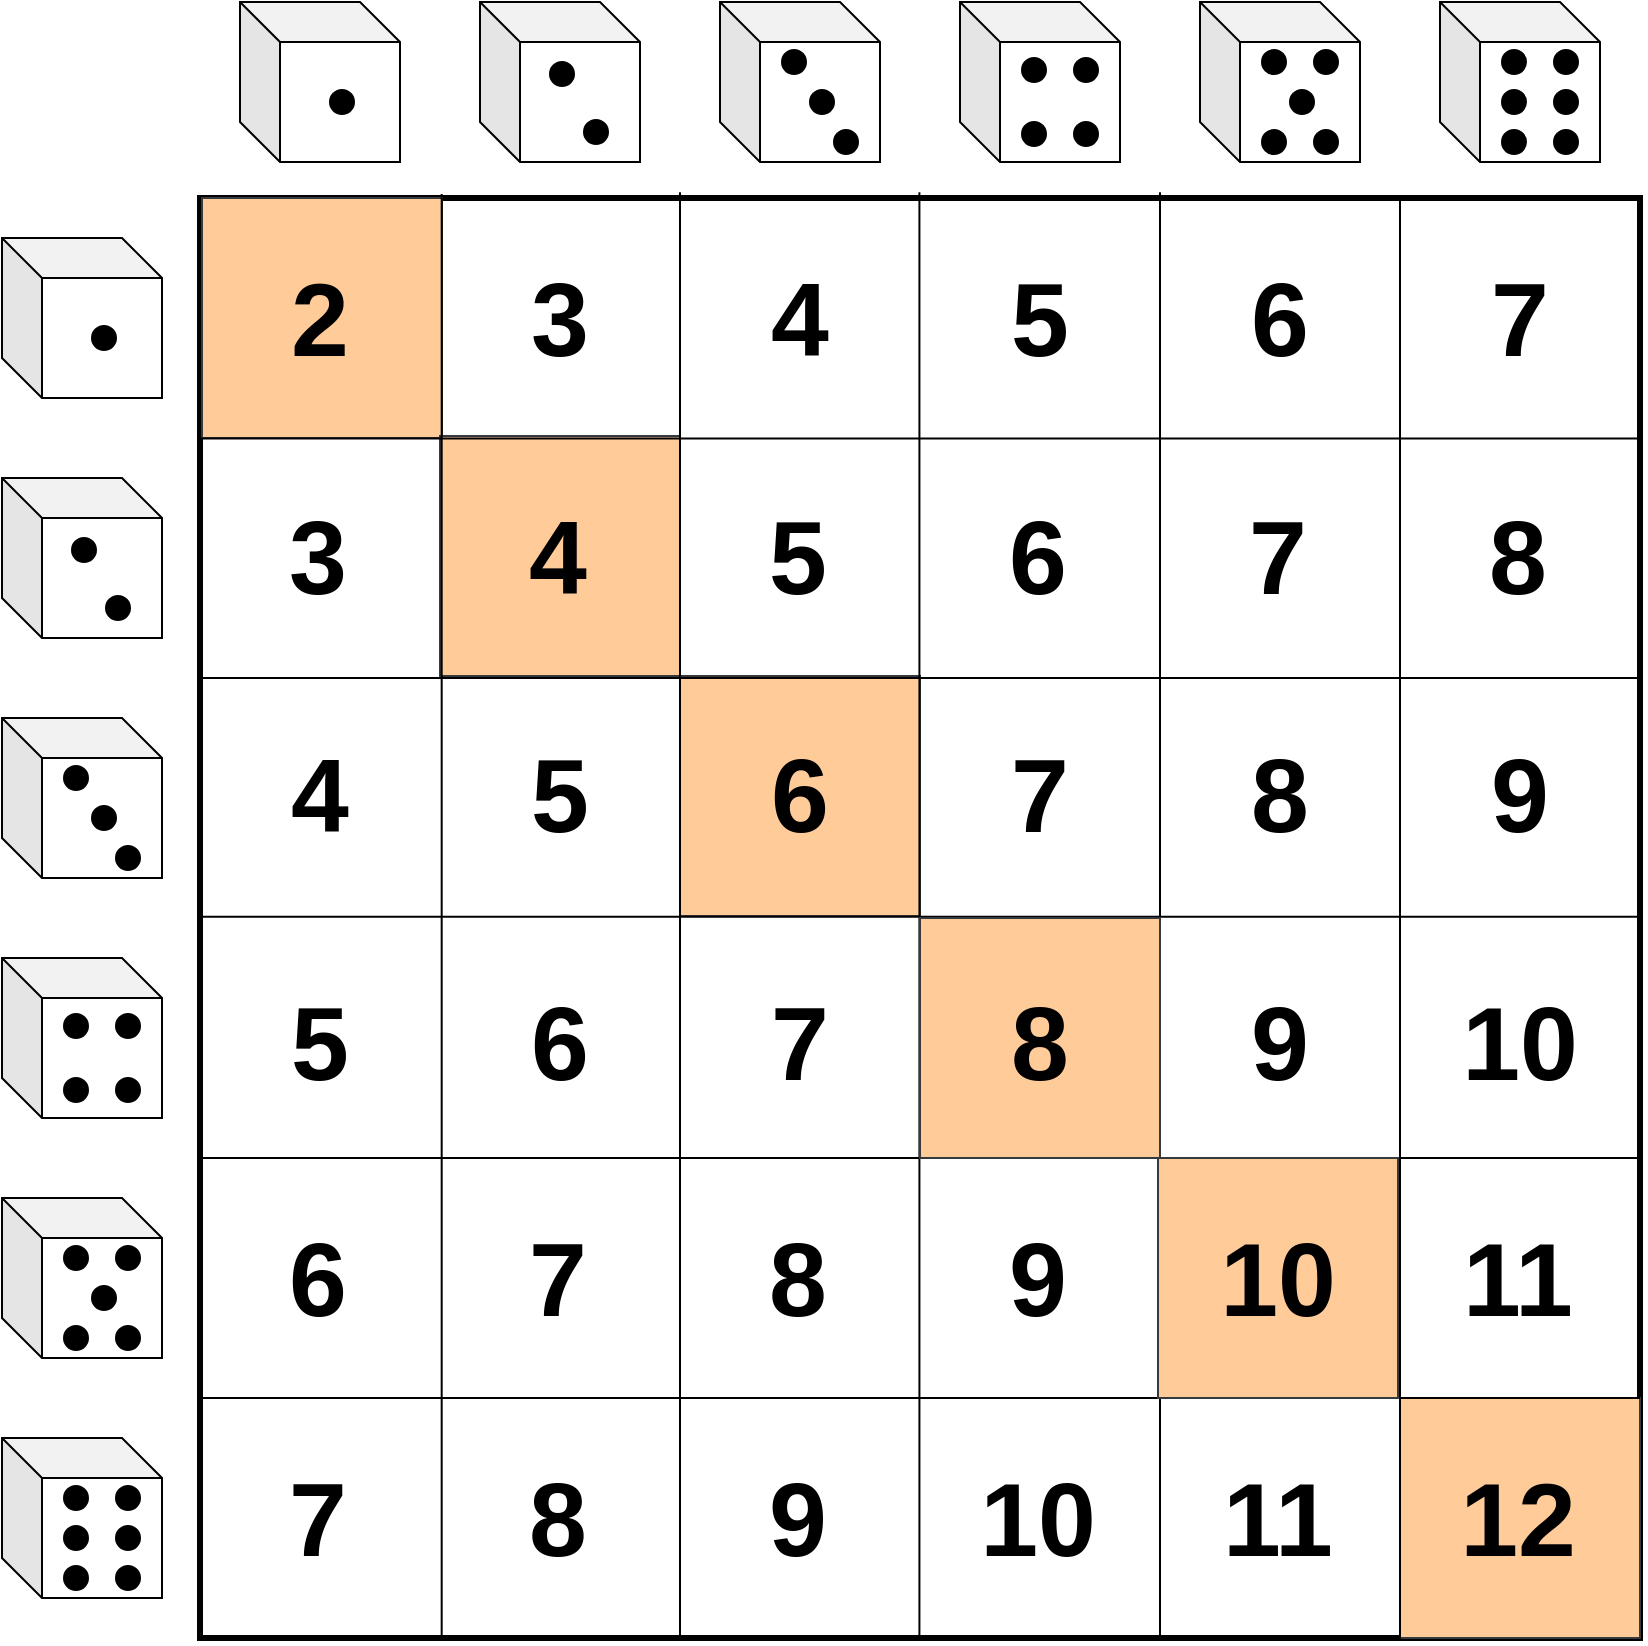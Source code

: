 <mxfile version="20.3.0" type="device"><diagram id="nzY0l4XhutitYrdI-aeB" name="Page-1"><mxGraphModel dx="1102" dy="1953" grid="1" gridSize="10" guides="1" tooltips="1" connect="1" arrows="1" fold="1" page="1" pageScale="1" pageWidth="850" pageHeight="1100" math="0" shadow="0"><root><mxCell id="0"/><mxCell id="1" parent="0"/><mxCell id="rPhflkrIZMrzXMRbL3An-1" value="" style="rounded=0;whiteSpace=wrap;html=1;strokeWidth=3;" parent="1" vertex="1"><mxGeometry x="120" y="120" width="720" height="720" as="geometry"/></mxCell><mxCell id="fOK0vpeSv_3poe_XGFyb-1" value="" style="rounded=0;whiteSpace=wrap;html=1;fontSize=52;fillColor=#ffcc99;strokeColor=#36393d;" parent="1" vertex="1"><mxGeometry x="121" y="120" width="120" height="120" as="geometry"/></mxCell><mxCell id="fOK0vpeSv_3poe_XGFyb-2" value="" style="rounded=0;whiteSpace=wrap;html=1;fontSize=52;fillColor=#ffcc99;strokeColor=#36393d;" parent="1" vertex="1"><mxGeometry x="240" y="239" width="120" height="120" as="geometry"/></mxCell><mxCell id="fOK0vpeSv_3poe_XGFyb-6" value="" style="rounded=0;whiteSpace=wrap;html=1;fontSize=52;fillColor=#ffcc99;strokeColor=#36393d;" parent="1" vertex="1"><mxGeometry x="720" y="720" width="120" height="120" as="geometry"/></mxCell><mxCell id="fOK0vpeSv_3poe_XGFyb-3" value="" style="rounded=0;whiteSpace=wrap;html=1;fontSize=52;fillColor=#ffcc99;strokeColor=#36393d;" parent="1" vertex="1"><mxGeometry x="360" y="359" width="120" height="120" as="geometry"/></mxCell><mxCell id="rPhflkrIZMrzXMRbL3An-28" value="" style="shape=cube;whiteSpace=wrap;html=1;boundedLbl=1;backgroundOutline=1;darkOpacity=0.05;darkOpacity2=0.1;size=20;rotation=0;" parent="1" vertex="1"><mxGeometry x="21" y="740" width="80" height="80" as="geometry"/></mxCell><mxCell id="rPhflkrIZMrzXMRbL3An-29" value="" style="ellipse;whiteSpace=wrap;html=1;aspect=fixed;fillColor=#000000;" parent="1" vertex="1"><mxGeometry x="52" y="764" width="12" height="12" as="geometry"/></mxCell><mxCell id="rPhflkrIZMrzXMRbL3An-30" value="" style="ellipse;whiteSpace=wrap;html=1;aspect=fixed;fillColor=#000000;" parent="1" vertex="1"><mxGeometry x="52" y="784" width="12" height="12" as="geometry"/></mxCell><mxCell id="rPhflkrIZMrzXMRbL3An-31" value="" style="ellipse;whiteSpace=wrap;html=1;aspect=fixed;fillColor=#000000;" parent="1" vertex="1"><mxGeometry x="52" y="804" width="12" height="12" as="geometry"/></mxCell><mxCell id="rPhflkrIZMrzXMRbL3An-33" value="" style="ellipse;whiteSpace=wrap;html=1;aspect=fixed;fillColor=#000000;" parent="1" vertex="1"><mxGeometry x="78" y="764" width="12" height="12" as="geometry"/></mxCell><mxCell id="rPhflkrIZMrzXMRbL3An-34" value="" style="ellipse;whiteSpace=wrap;html=1;aspect=fixed;fillColor=#000000;" parent="1" vertex="1"><mxGeometry x="78" y="784" width="12" height="12" as="geometry"/></mxCell><mxCell id="rPhflkrIZMrzXMRbL3An-35" value="" style="ellipse;whiteSpace=wrap;html=1;aspect=fixed;fillColor=#000000;" parent="1" vertex="1"><mxGeometry x="78" y="804" width="12" height="12" as="geometry"/></mxCell><mxCell id="rPhflkrIZMrzXMRbL3An-36" value="" style="shape=cube;whiteSpace=wrap;html=1;boundedLbl=1;backgroundOutline=1;darkOpacity=0.05;darkOpacity2=0.1;size=20;rotation=0;" parent="1" vertex="1"><mxGeometry x="21" y="620" width="80" height="80" as="geometry"/></mxCell><mxCell id="rPhflkrIZMrzXMRbL3An-37" value="" style="ellipse;whiteSpace=wrap;html=1;aspect=fixed;fillColor=#000000;" parent="1" vertex="1"><mxGeometry x="52" y="644" width="12" height="12" as="geometry"/></mxCell><mxCell id="rPhflkrIZMrzXMRbL3An-39" value="" style="ellipse;whiteSpace=wrap;html=1;aspect=fixed;fillColor=#000000;" parent="1" vertex="1"><mxGeometry x="52" y="684" width="12" height="12" as="geometry"/></mxCell><mxCell id="rPhflkrIZMrzXMRbL3An-40" value="" style="ellipse;whiteSpace=wrap;html=1;aspect=fixed;fillColor=#000000;" parent="1" vertex="1"><mxGeometry x="78" y="644" width="12" height="12" as="geometry"/></mxCell><mxCell id="rPhflkrIZMrzXMRbL3An-41" value="" style="ellipse;whiteSpace=wrap;html=1;aspect=fixed;fillColor=#000000;" parent="1" vertex="1"><mxGeometry x="66" y="664" width="12" height="12" as="geometry"/></mxCell><mxCell id="rPhflkrIZMrzXMRbL3An-42" value="" style="ellipse;whiteSpace=wrap;html=1;aspect=fixed;fillColor=#000000;" parent="1" vertex="1"><mxGeometry x="78" y="684" width="12" height="12" as="geometry"/></mxCell><mxCell id="rPhflkrIZMrzXMRbL3An-49" value="" style="shape=cube;whiteSpace=wrap;html=1;boundedLbl=1;backgroundOutline=1;darkOpacity=0.05;darkOpacity2=0.1;size=20;rotation=0;" parent="1" vertex="1"><mxGeometry x="21" y="500" width="80" height="80" as="geometry"/></mxCell><mxCell id="rPhflkrIZMrzXMRbL3An-50" value="" style="ellipse;whiteSpace=wrap;html=1;aspect=fixed;fillColor=#000000;" parent="1" vertex="1"><mxGeometry x="52" y="528" width="12" height="12" as="geometry"/></mxCell><mxCell id="rPhflkrIZMrzXMRbL3An-51" value="" style="ellipse;whiteSpace=wrap;html=1;aspect=fixed;fillColor=#000000;" parent="1" vertex="1"><mxGeometry x="52" y="560" width="12" height="12" as="geometry"/></mxCell><mxCell id="rPhflkrIZMrzXMRbL3An-52" value="" style="ellipse;whiteSpace=wrap;html=1;aspect=fixed;fillColor=#000000;" parent="1" vertex="1"><mxGeometry x="78" y="528" width="12" height="12" as="geometry"/></mxCell><mxCell id="rPhflkrIZMrzXMRbL3An-54" value="" style="ellipse;whiteSpace=wrap;html=1;aspect=fixed;fillColor=#000000;" parent="1" vertex="1"><mxGeometry x="78" y="560" width="12" height="12" as="geometry"/></mxCell><mxCell id="rPhflkrIZMrzXMRbL3An-56" value="" style="endArrow=none;html=1;rounded=0;exitX=0;exitY=0.167;exitDx=0;exitDy=0;exitPerimeter=0;entryX=1.002;entryY=0.167;entryDx=0;entryDy=0;entryPerimeter=0;" parent="1" source="rPhflkrIZMrzXMRbL3An-1" target="rPhflkrIZMrzXMRbL3An-1" edge="1"><mxGeometry width="50" height="50" relative="1" as="geometry"><mxPoint x="210" y="380" as="sourcePoint"/><mxPoint x="260" y="330" as="targetPoint"/></mxGeometry></mxCell><mxCell id="rPhflkrIZMrzXMRbL3An-57" value="" style="endArrow=none;html=1;rounded=0;exitX=0;exitY=0.167;exitDx=0;exitDy=0;exitPerimeter=0;entryX=1.002;entryY=0.167;entryDx=0;entryDy=0;entryPerimeter=0;" parent="1" edge="1"><mxGeometry width="50" height="50" relative="1" as="geometry"><mxPoint x="119.28" y="360.0" as="sourcePoint"/><mxPoint x="840.72" y="360.0" as="targetPoint"/></mxGeometry></mxCell><mxCell id="rPhflkrIZMrzXMRbL3An-58" value="" style="endArrow=none;html=1;rounded=0;exitX=0;exitY=0.167;exitDx=0;exitDy=0;exitPerimeter=0;entryX=1.002;entryY=0.167;entryDx=0;entryDy=0;entryPerimeter=0;" parent="1" edge="1"><mxGeometry width="50" height="50" relative="1" as="geometry"><mxPoint x="120.0" y="479.41" as="sourcePoint"/><mxPoint x="841.44" y="479.41" as="targetPoint"/></mxGeometry></mxCell><mxCell id="rPhflkrIZMrzXMRbL3An-59" value="" style="endArrow=none;html=1;rounded=0;exitX=0;exitY=0.167;exitDx=0;exitDy=0;exitPerimeter=0;entryX=1.002;entryY=0.167;entryDx=0;entryDy=0;entryPerimeter=0;" parent="1" edge="1"><mxGeometry width="50" height="50" relative="1" as="geometry"><mxPoint x="120.0" y="600.0" as="sourcePoint"/><mxPoint x="841.44" y="600.0" as="targetPoint"/></mxGeometry></mxCell><mxCell id="rPhflkrIZMrzXMRbL3An-60" value="" style="endArrow=none;html=1;rounded=0;exitX=0;exitY=0.167;exitDx=0;exitDy=0;exitPerimeter=0;entryX=1.002;entryY=0.167;entryDx=0;entryDy=0;entryPerimeter=0;" parent="1" edge="1"><mxGeometry width="50" height="50" relative="1" as="geometry"><mxPoint x="118.56" y="720.0" as="sourcePoint"/><mxPoint x="840.0" y="720.0" as="targetPoint"/></mxGeometry></mxCell><mxCell id="rPhflkrIZMrzXMRbL3An-61" value="" style="endArrow=none;html=1;rounded=0;exitX=0.172;exitY=0;exitDx=0;exitDy=0;exitPerimeter=0;entryX=0.172;entryY=1.004;entryDx=0;entryDy=0;entryPerimeter=0;" parent="1" edge="1"><mxGeometry width="50" height="50" relative="1" as="geometry"><mxPoint x="240.84" y="118.0" as="sourcePoint"/><mxPoint x="240.84" y="840.88" as="targetPoint"/></mxGeometry></mxCell><mxCell id="rPhflkrIZMrzXMRbL3An-62" value="" style="endArrow=none;html=1;rounded=0;exitX=0.172;exitY=0;exitDx=0;exitDy=0;exitPerimeter=0;entryX=0.172;entryY=1.004;entryDx=0;entryDy=0;entryPerimeter=0;" parent="1" edge="1"><mxGeometry width="50" height="50" relative="1" as="geometry"><mxPoint x="360.0" y="117.12" as="sourcePoint"/><mxPoint x="360.0" y="840.0" as="targetPoint"/></mxGeometry></mxCell><mxCell id="rPhflkrIZMrzXMRbL3An-63" value="" style="endArrow=none;html=1;rounded=0;exitX=0.172;exitY=0;exitDx=0;exitDy=0;exitPerimeter=0;entryX=0.172;entryY=1.004;entryDx=0;entryDy=0;entryPerimeter=0;" parent="1" edge="1"><mxGeometry width="50" height="50" relative="1" as="geometry"><mxPoint x="479.71" y="117.12" as="sourcePoint"/><mxPoint x="479.71" y="840.0" as="targetPoint"/></mxGeometry></mxCell><mxCell id="rPhflkrIZMrzXMRbL3An-64" value="" style="endArrow=none;html=1;rounded=0;exitX=0.172;exitY=0;exitDx=0;exitDy=0;exitPerimeter=0;entryX=0.172;entryY=1.004;entryDx=0;entryDy=0;entryPerimeter=0;" parent="1" edge="1"><mxGeometry width="50" height="50" relative="1" as="geometry"><mxPoint x="600.0" y="117.12" as="sourcePoint"/><mxPoint x="600.0" y="840.0" as="targetPoint"/></mxGeometry></mxCell><mxCell id="rPhflkrIZMrzXMRbL3An-65" value="" style="endArrow=none;html=1;rounded=0;exitX=0.172;exitY=0;exitDx=0;exitDy=0;exitPerimeter=0;entryX=0.172;entryY=1.004;entryDx=0;entryDy=0;entryPerimeter=0;" parent="1" edge="1"><mxGeometry width="50" height="50" relative="1" as="geometry"><mxPoint x="720" y="118.56" as="sourcePoint"/><mxPoint x="720" y="841.44" as="targetPoint"/></mxGeometry></mxCell><mxCell id="rPhflkrIZMrzXMRbL3An-72" value="" style="shape=cube;whiteSpace=wrap;html=1;boundedLbl=1;backgroundOutline=1;darkOpacity=0.05;darkOpacity2=0.1;size=20;rotation=0;" parent="1" vertex="1"><mxGeometry x="21" y="380" width="80" height="80" as="geometry"/></mxCell><mxCell id="rPhflkrIZMrzXMRbL3An-73" value="" style="ellipse;whiteSpace=wrap;html=1;aspect=fixed;fillColor=#000000;" parent="1" vertex="1"><mxGeometry x="52" y="404" width="12" height="12" as="geometry"/></mxCell><mxCell id="rPhflkrIZMrzXMRbL3An-76" value="" style="ellipse;whiteSpace=wrap;html=1;aspect=fixed;fillColor=#000000;" parent="1" vertex="1"><mxGeometry x="66" y="424" width="12" height="12" as="geometry"/></mxCell><mxCell id="rPhflkrIZMrzXMRbL3An-77" value="" style="ellipse;whiteSpace=wrap;html=1;aspect=fixed;fillColor=#000000;" parent="1" vertex="1"><mxGeometry x="78" y="444" width="12" height="12" as="geometry"/></mxCell><mxCell id="rPhflkrIZMrzXMRbL3An-78" value="" style="shape=cube;whiteSpace=wrap;html=1;boundedLbl=1;backgroundOutline=1;darkOpacity=0.05;darkOpacity2=0.1;size=20;rotation=0;" parent="1" vertex="1"><mxGeometry x="21" y="260" width="80" height="80" as="geometry"/></mxCell><mxCell id="rPhflkrIZMrzXMRbL3An-79" value="" style="ellipse;whiteSpace=wrap;html=1;aspect=fixed;fillColor=#000000;" parent="1" vertex="1"><mxGeometry x="56" y="290" width="12" height="12" as="geometry"/></mxCell><mxCell id="rPhflkrIZMrzXMRbL3An-81" value="" style="ellipse;whiteSpace=wrap;html=1;aspect=fixed;fillColor=#000000;" parent="1" vertex="1"><mxGeometry x="73" y="319" width="12" height="12" as="geometry"/></mxCell><mxCell id="rPhflkrIZMrzXMRbL3An-82" value="" style="shape=cube;whiteSpace=wrap;html=1;boundedLbl=1;backgroundOutline=1;darkOpacity=0.05;darkOpacity2=0.1;size=20;rotation=0;" parent="1" vertex="1"><mxGeometry x="21" y="140" width="80" height="80" as="geometry"/></mxCell><mxCell id="rPhflkrIZMrzXMRbL3An-84" value="" style="ellipse;whiteSpace=wrap;html=1;aspect=fixed;fillColor=#000000;" parent="1" vertex="1"><mxGeometry x="66" y="184" width="12" height="12" as="geometry"/></mxCell><mxCell id="rPhflkrIZMrzXMRbL3An-113" value="" style="shape=cube;whiteSpace=wrap;html=1;boundedLbl=1;backgroundOutline=1;darkOpacity=0.05;darkOpacity2=0.1;size=20;rotation=0;" parent="1" vertex="1"><mxGeometry x="140" y="22" width="80" height="80" as="geometry"/></mxCell><mxCell id="rPhflkrIZMrzXMRbL3An-114" value="" style="ellipse;whiteSpace=wrap;html=1;aspect=fixed;fillColor=#000000;" parent="1" vertex="1"><mxGeometry x="185" y="66" width="12" height="12" as="geometry"/></mxCell><mxCell id="rPhflkrIZMrzXMRbL3An-115" value="" style="shape=cube;whiteSpace=wrap;html=1;boundedLbl=1;backgroundOutline=1;darkOpacity=0.05;darkOpacity2=0.1;size=20;rotation=0;" parent="1" vertex="1"><mxGeometry x="260" y="22" width="80" height="80" as="geometry"/></mxCell><mxCell id="rPhflkrIZMrzXMRbL3An-116" value="" style="ellipse;whiteSpace=wrap;html=1;aspect=fixed;fillColor=#000000;" parent="1" vertex="1"><mxGeometry x="295" y="52" width="12" height="12" as="geometry"/></mxCell><mxCell id="rPhflkrIZMrzXMRbL3An-117" value="" style="ellipse;whiteSpace=wrap;html=1;aspect=fixed;fillColor=#000000;" parent="1" vertex="1"><mxGeometry x="312" y="81" width="12" height="12" as="geometry"/></mxCell><mxCell id="rPhflkrIZMrzXMRbL3An-118" value="" style="shape=cube;whiteSpace=wrap;html=1;boundedLbl=1;backgroundOutline=1;darkOpacity=0.05;darkOpacity2=0.1;size=20;rotation=0;" parent="1" vertex="1"><mxGeometry x="380" y="22" width="80" height="80" as="geometry"/></mxCell><mxCell id="rPhflkrIZMrzXMRbL3An-119" value="" style="ellipse;whiteSpace=wrap;html=1;aspect=fixed;fillColor=#000000;" parent="1" vertex="1"><mxGeometry x="411" y="46" width="12" height="12" as="geometry"/></mxCell><mxCell id="rPhflkrIZMrzXMRbL3An-120" value="" style="ellipse;whiteSpace=wrap;html=1;aspect=fixed;fillColor=#000000;" parent="1" vertex="1"><mxGeometry x="425" y="66" width="12" height="12" as="geometry"/></mxCell><mxCell id="rPhflkrIZMrzXMRbL3An-121" value="" style="ellipse;whiteSpace=wrap;html=1;aspect=fixed;fillColor=#000000;" parent="1" vertex="1"><mxGeometry x="437" y="86" width="12" height="12" as="geometry"/></mxCell><mxCell id="rPhflkrIZMrzXMRbL3An-122" value="" style="shape=cube;whiteSpace=wrap;html=1;boundedLbl=1;backgroundOutline=1;darkOpacity=0.05;darkOpacity2=0.1;size=20;rotation=0;" parent="1" vertex="1"><mxGeometry x="500" y="22" width="80" height="80" as="geometry"/></mxCell><mxCell id="rPhflkrIZMrzXMRbL3An-123" value="" style="ellipse;whiteSpace=wrap;html=1;aspect=fixed;fillColor=#000000;" parent="1" vertex="1"><mxGeometry x="531" y="50" width="12" height="12" as="geometry"/></mxCell><mxCell id="rPhflkrIZMrzXMRbL3An-124" value="" style="ellipse;whiteSpace=wrap;html=1;aspect=fixed;fillColor=#000000;" parent="1" vertex="1"><mxGeometry x="531" y="82" width="12" height="12" as="geometry"/></mxCell><mxCell id="rPhflkrIZMrzXMRbL3An-125" value="" style="ellipse;whiteSpace=wrap;html=1;aspect=fixed;fillColor=#000000;" parent="1" vertex="1"><mxGeometry x="557" y="50" width="12" height="12" as="geometry"/></mxCell><mxCell id="rPhflkrIZMrzXMRbL3An-126" value="" style="ellipse;whiteSpace=wrap;html=1;aspect=fixed;fillColor=#000000;" parent="1" vertex="1"><mxGeometry x="557" y="82" width="12" height="12" as="geometry"/></mxCell><mxCell id="rPhflkrIZMrzXMRbL3An-127" value="" style="shape=cube;whiteSpace=wrap;html=1;boundedLbl=1;backgroundOutline=1;darkOpacity=0.05;darkOpacity2=0.1;size=20;rotation=0;" parent="1" vertex="1"><mxGeometry x="620" y="22" width="80" height="80" as="geometry"/></mxCell><mxCell id="rPhflkrIZMrzXMRbL3An-128" value="" style="ellipse;whiteSpace=wrap;html=1;aspect=fixed;fillColor=#000000;" parent="1" vertex="1"><mxGeometry x="651" y="46" width="12" height="12" as="geometry"/></mxCell><mxCell id="rPhflkrIZMrzXMRbL3An-129" value="" style="ellipse;whiteSpace=wrap;html=1;aspect=fixed;fillColor=#000000;" parent="1" vertex="1"><mxGeometry x="651" y="86" width="12" height="12" as="geometry"/></mxCell><mxCell id="rPhflkrIZMrzXMRbL3An-130" value="" style="ellipse;whiteSpace=wrap;html=1;aspect=fixed;fillColor=#000000;" parent="1" vertex="1"><mxGeometry x="677" y="46" width="12" height="12" as="geometry"/></mxCell><mxCell id="rPhflkrIZMrzXMRbL3An-131" value="" style="ellipse;whiteSpace=wrap;html=1;aspect=fixed;fillColor=#000000;" parent="1" vertex="1"><mxGeometry x="665" y="66" width="12" height="12" as="geometry"/></mxCell><mxCell id="rPhflkrIZMrzXMRbL3An-132" value="" style="ellipse;whiteSpace=wrap;html=1;aspect=fixed;fillColor=#000000;" parent="1" vertex="1"><mxGeometry x="677" y="86" width="12" height="12" as="geometry"/></mxCell><mxCell id="rPhflkrIZMrzXMRbL3An-133" value="" style="shape=cube;whiteSpace=wrap;html=1;boundedLbl=1;backgroundOutline=1;darkOpacity=0.05;darkOpacity2=0.1;size=20;rotation=0;" parent="1" vertex="1"><mxGeometry x="740" y="22" width="80" height="80" as="geometry"/></mxCell><mxCell id="rPhflkrIZMrzXMRbL3An-134" value="" style="ellipse;whiteSpace=wrap;html=1;aspect=fixed;fillColor=#000000;" parent="1" vertex="1"><mxGeometry x="771" y="46" width="12" height="12" as="geometry"/></mxCell><mxCell id="rPhflkrIZMrzXMRbL3An-135" value="" style="ellipse;whiteSpace=wrap;html=1;aspect=fixed;fillColor=#000000;" parent="1" vertex="1"><mxGeometry x="771" y="66" width="12" height="12" as="geometry"/></mxCell><mxCell id="rPhflkrIZMrzXMRbL3An-136" value="" style="ellipse;whiteSpace=wrap;html=1;aspect=fixed;fillColor=#000000;" parent="1" vertex="1"><mxGeometry x="771" y="86" width="12" height="12" as="geometry"/></mxCell><mxCell id="rPhflkrIZMrzXMRbL3An-137" value="" style="ellipse;whiteSpace=wrap;html=1;aspect=fixed;fillColor=#000000;" parent="1" vertex="1"><mxGeometry x="797" y="46" width="12" height="12" as="geometry"/></mxCell><mxCell id="rPhflkrIZMrzXMRbL3An-138" value="" style="ellipse;whiteSpace=wrap;html=1;aspect=fixed;fillColor=#000000;" parent="1" vertex="1"><mxGeometry x="797" y="66" width="12" height="12" as="geometry"/></mxCell><mxCell id="rPhflkrIZMrzXMRbL3An-139" value="" style="ellipse;whiteSpace=wrap;html=1;aspect=fixed;fillColor=#000000;" parent="1" vertex="1"><mxGeometry x="797" y="86" width="12" height="12" as="geometry"/></mxCell><mxCell id="rPhflkrIZMrzXMRbL3An-141" value="2" style="text;html=1;strokeColor=none;fillColor=none;align=center;verticalAlign=middle;whiteSpace=wrap;rounded=0;fontStyle=1;fontSize=52;" parent="1" vertex="1"><mxGeometry x="150" y="166" width="60" height="30" as="geometry"/></mxCell><mxCell id="rPhflkrIZMrzXMRbL3An-142" value="3" style="text;html=1;strokeColor=none;fillColor=none;align=center;verticalAlign=middle;whiteSpace=wrap;rounded=0;fontStyle=1;fontSize=52;" parent="1" vertex="1"><mxGeometry x="270" y="166" width="60" height="30" as="geometry"/></mxCell><mxCell id="rPhflkrIZMrzXMRbL3An-143" value="4" style="text;html=1;strokeColor=none;fillColor=none;align=center;verticalAlign=middle;whiteSpace=wrap;rounded=0;fontStyle=1;fontSize=52;" parent="1" vertex="1"><mxGeometry x="390" y="166" width="60" height="30" as="geometry"/></mxCell><mxCell id="rPhflkrIZMrzXMRbL3An-144" value="5" style="text;html=1;strokeColor=none;fillColor=none;align=center;verticalAlign=middle;whiteSpace=wrap;rounded=0;fontStyle=1;fontSize=52;" parent="1" vertex="1"><mxGeometry x="510" y="166" width="60" height="30" as="geometry"/></mxCell><mxCell id="rPhflkrIZMrzXMRbL3An-145" value="6" style="text;html=1;strokeColor=none;fillColor=none;align=center;verticalAlign=middle;whiteSpace=wrap;rounded=0;fontStyle=1;fontSize=52;" parent="1" vertex="1"><mxGeometry x="630" y="166" width="60" height="30" as="geometry"/></mxCell><mxCell id="rPhflkrIZMrzXMRbL3An-146" value="7" style="text;html=1;strokeColor=none;fillColor=none;align=center;verticalAlign=middle;whiteSpace=wrap;rounded=0;fontStyle=1;fontSize=52;" parent="1" vertex="1"><mxGeometry x="750" y="166" width="60" height="30" as="geometry"/></mxCell><mxCell id="rPhflkrIZMrzXMRbL3An-147" value="3" style="text;html=1;strokeColor=none;fillColor=none;align=center;verticalAlign=middle;whiteSpace=wrap;rounded=0;fontStyle=1;fontSize=52;" parent="1" vertex="1"><mxGeometry x="149" y="285" width="60" height="30" as="geometry"/></mxCell><mxCell id="rPhflkrIZMrzXMRbL3An-148" value="4" style="text;html=1;strokeColor=none;fillColor=none;align=center;verticalAlign=middle;whiteSpace=wrap;rounded=0;fontStyle=1;fontSize=52;" parent="1" vertex="1"><mxGeometry x="269" y="285" width="60" height="30" as="geometry"/></mxCell><mxCell id="rPhflkrIZMrzXMRbL3An-149" value="5" style="text;html=1;strokeColor=none;fillColor=none;align=center;verticalAlign=middle;whiteSpace=wrap;rounded=0;fontStyle=1;fontSize=52;" parent="1" vertex="1"><mxGeometry x="389" y="285" width="60" height="30" as="geometry"/></mxCell><mxCell id="fOK0vpeSv_3poe_XGFyb-5" value="" style="rounded=0;whiteSpace=wrap;html=1;fontSize=52;fillColor=#ffcc99;strokeColor=#36393d;" parent="1" vertex="1"><mxGeometry x="599" y="600" width="120" height="120" as="geometry"/></mxCell><mxCell id="rPhflkrIZMrzXMRbL3An-150" value="6" style="text;html=1;strokeColor=none;fillColor=none;align=center;verticalAlign=middle;whiteSpace=wrap;rounded=0;fontStyle=1;fontSize=52;" parent="1" vertex="1"><mxGeometry x="509" y="285" width="60" height="30" as="geometry"/></mxCell><mxCell id="rPhflkrIZMrzXMRbL3An-151" value="7" style="text;html=1;strokeColor=none;fillColor=none;align=center;verticalAlign=middle;whiteSpace=wrap;rounded=0;fontStyle=1;fontSize=52;" parent="1" vertex="1"><mxGeometry x="629" y="285" width="60" height="30" as="geometry"/></mxCell><mxCell id="rPhflkrIZMrzXMRbL3An-152" value="8" style="text;html=1;strokeColor=none;fillColor=none;align=center;verticalAlign=middle;whiteSpace=wrap;rounded=0;fontStyle=1;fontSize=52;" parent="1" vertex="1"><mxGeometry x="749" y="285" width="60" height="30" as="geometry"/></mxCell><mxCell id="rPhflkrIZMrzXMRbL3An-159" value="4" style="text;html=1;strokeColor=none;fillColor=none;align=center;verticalAlign=middle;whiteSpace=wrap;rounded=0;fontStyle=1;fontSize=52;" parent="1" vertex="1"><mxGeometry x="150" y="404" width="60" height="30" as="geometry"/></mxCell><mxCell id="rPhflkrIZMrzXMRbL3An-160" value="5" style="text;html=1;strokeColor=none;fillColor=none;align=center;verticalAlign=middle;whiteSpace=wrap;rounded=0;fontStyle=1;fontSize=52;" parent="1" vertex="1"><mxGeometry x="270" y="404" width="60" height="30" as="geometry"/></mxCell><mxCell id="fOK0vpeSv_3poe_XGFyb-4" value="" style="rounded=0;whiteSpace=wrap;html=1;fontSize=52;fillColor=#ffcc99;strokeColor=#36393d;" parent="1" vertex="1"><mxGeometry x="480" y="480" width="120" height="120" as="geometry"/></mxCell><mxCell id="rPhflkrIZMrzXMRbL3An-161" value="6" style="text;html=1;strokeColor=none;fillColor=none;align=center;verticalAlign=middle;whiteSpace=wrap;rounded=0;fontStyle=1;fontSize=52;" parent="1" vertex="1"><mxGeometry x="390" y="404" width="60" height="30" as="geometry"/></mxCell><mxCell id="rPhflkrIZMrzXMRbL3An-162" value="7" style="text;html=1;strokeColor=none;fillColor=none;align=center;verticalAlign=middle;whiteSpace=wrap;rounded=0;fontStyle=1;fontSize=52;" parent="1" vertex="1"><mxGeometry x="510" y="404" width="60" height="30" as="geometry"/></mxCell><mxCell id="rPhflkrIZMrzXMRbL3An-163" value="8" style="text;html=1;strokeColor=none;fillColor=none;align=center;verticalAlign=middle;whiteSpace=wrap;rounded=0;fontStyle=1;fontSize=52;" parent="1" vertex="1"><mxGeometry x="630" y="404" width="60" height="30" as="geometry"/></mxCell><mxCell id="rPhflkrIZMrzXMRbL3An-164" value="9" style="text;html=1;strokeColor=none;fillColor=none;align=center;verticalAlign=middle;whiteSpace=wrap;rounded=0;fontStyle=1;fontSize=52;" parent="1" vertex="1"><mxGeometry x="750" y="404" width="60" height="30" as="geometry"/></mxCell><mxCell id="rPhflkrIZMrzXMRbL3An-165" value="5" style="text;html=1;strokeColor=none;fillColor=none;align=center;verticalAlign=middle;whiteSpace=wrap;rounded=0;fontStyle=1;fontSize=52;" parent="1" vertex="1"><mxGeometry x="150" y="528" width="60" height="30" as="geometry"/></mxCell><mxCell id="rPhflkrIZMrzXMRbL3An-166" value="6" style="text;html=1;strokeColor=none;fillColor=none;align=center;verticalAlign=middle;whiteSpace=wrap;rounded=0;fontStyle=1;fontSize=52;" parent="1" vertex="1"><mxGeometry x="270" y="528" width="60" height="30" as="geometry"/></mxCell><mxCell id="rPhflkrIZMrzXMRbL3An-167" value="7" style="text;html=1;strokeColor=none;fillColor=none;align=center;verticalAlign=middle;whiteSpace=wrap;rounded=0;fontStyle=1;fontSize=52;" parent="1" vertex="1"><mxGeometry x="390" y="528" width="60" height="30" as="geometry"/></mxCell><mxCell id="rPhflkrIZMrzXMRbL3An-168" value="8" style="text;html=1;strokeColor=none;fillColor=none;align=center;verticalAlign=middle;whiteSpace=wrap;rounded=0;fontStyle=1;fontSize=52;" parent="1" vertex="1"><mxGeometry x="510" y="528" width="60" height="30" as="geometry"/></mxCell><mxCell id="rPhflkrIZMrzXMRbL3An-169" value="9" style="text;html=1;strokeColor=none;fillColor=none;align=center;verticalAlign=middle;whiteSpace=wrap;rounded=0;fontStyle=1;fontSize=52;" parent="1" vertex="1"><mxGeometry x="630" y="528" width="60" height="30" as="geometry"/></mxCell><mxCell id="rPhflkrIZMrzXMRbL3An-170" value="10" style="text;html=1;strokeColor=none;fillColor=none;align=center;verticalAlign=middle;whiteSpace=wrap;rounded=0;fontStyle=1;fontSize=52;" parent="1" vertex="1"><mxGeometry x="750" y="528" width="60" height="30" as="geometry"/></mxCell><mxCell id="rPhflkrIZMrzXMRbL3An-171" value="6" style="text;html=1;strokeColor=none;fillColor=none;align=center;verticalAlign=middle;whiteSpace=wrap;rounded=0;fontStyle=1;fontSize=52;" parent="1" vertex="1"><mxGeometry x="149" y="646" width="60" height="30" as="geometry"/></mxCell><mxCell id="rPhflkrIZMrzXMRbL3An-172" value="7" style="text;html=1;strokeColor=none;fillColor=none;align=center;verticalAlign=middle;whiteSpace=wrap;rounded=0;fontStyle=1;fontSize=52;" parent="1" vertex="1"><mxGeometry x="269" y="646" width="60" height="30" as="geometry"/></mxCell><mxCell id="rPhflkrIZMrzXMRbL3An-173" value="8" style="text;html=1;strokeColor=none;fillColor=none;align=center;verticalAlign=middle;whiteSpace=wrap;rounded=0;fontStyle=1;fontSize=52;" parent="1" vertex="1"><mxGeometry x="389" y="646" width="60" height="30" as="geometry"/></mxCell><mxCell id="rPhflkrIZMrzXMRbL3An-174" value="9" style="text;html=1;strokeColor=none;fillColor=none;align=center;verticalAlign=middle;whiteSpace=wrap;rounded=0;fontStyle=1;fontSize=52;" parent="1" vertex="1"><mxGeometry x="509" y="646" width="60" height="30" as="geometry"/></mxCell><mxCell id="rPhflkrIZMrzXMRbL3An-175" value="10" style="text;html=1;strokeColor=none;fillColor=none;align=center;verticalAlign=middle;whiteSpace=wrap;rounded=0;fontStyle=1;fontSize=52;" parent="1" vertex="1"><mxGeometry x="629" y="646" width="60" height="30" as="geometry"/></mxCell><mxCell id="rPhflkrIZMrzXMRbL3An-176" value="11" style="text;html=1;strokeColor=none;fillColor=none;align=center;verticalAlign=middle;whiteSpace=wrap;rounded=0;fontStyle=1;fontSize=52;" parent="1" vertex="1"><mxGeometry x="749" y="646" width="60" height="30" as="geometry"/></mxCell><mxCell id="rPhflkrIZMrzXMRbL3An-177" value="7" style="text;html=1;strokeColor=none;fillColor=none;align=center;verticalAlign=middle;whiteSpace=wrap;rounded=0;fontStyle=1;fontSize=52;" parent="1" vertex="1"><mxGeometry x="149" y="766" width="60" height="30" as="geometry"/></mxCell><mxCell id="rPhflkrIZMrzXMRbL3An-178" value="8" style="text;html=1;strokeColor=none;fillColor=none;align=center;verticalAlign=middle;whiteSpace=wrap;rounded=0;fontStyle=1;fontSize=52;" parent="1" vertex="1"><mxGeometry x="269" y="766" width="60" height="30" as="geometry"/></mxCell><mxCell id="rPhflkrIZMrzXMRbL3An-179" value="9" style="text;html=1;strokeColor=none;fillColor=none;align=center;verticalAlign=middle;whiteSpace=wrap;rounded=0;fontStyle=1;fontSize=52;" parent="1" vertex="1"><mxGeometry x="389" y="766" width="60" height="30" as="geometry"/></mxCell><mxCell id="rPhflkrIZMrzXMRbL3An-180" value="10" style="text;html=1;strokeColor=none;fillColor=none;align=center;verticalAlign=middle;whiteSpace=wrap;rounded=0;fontStyle=1;fontSize=52;" parent="1" vertex="1"><mxGeometry x="509" y="766" width="60" height="30" as="geometry"/></mxCell><mxCell id="rPhflkrIZMrzXMRbL3An-181" value="11" style="text;html=1;strokeColor=none;fillColor=none;align=center;verticalAlign=middle;whiteSpace=wrap;rounded=0;fontStyle=1;fontSize=52;" parent="1" vertex="1"><mxGeometry x="629" y="766" width="60" height="30" as="geometry"/></mxCell><mxCell id="rPhflkrIZMrzXMRbL3An-182" value="12" style="text;html=1;strokeColor=none;fillColor=none;align=center;verticalAlign=middle;whiteSpace=wrap;rounded=0;fontStyle=1;fontSize=52;" parent="1" vertex="1"><mxGeometry x="749" y="766" width="60" height="30" as="geometry"/></mxCell></root></mxGraphModel></diagram></mxfile>